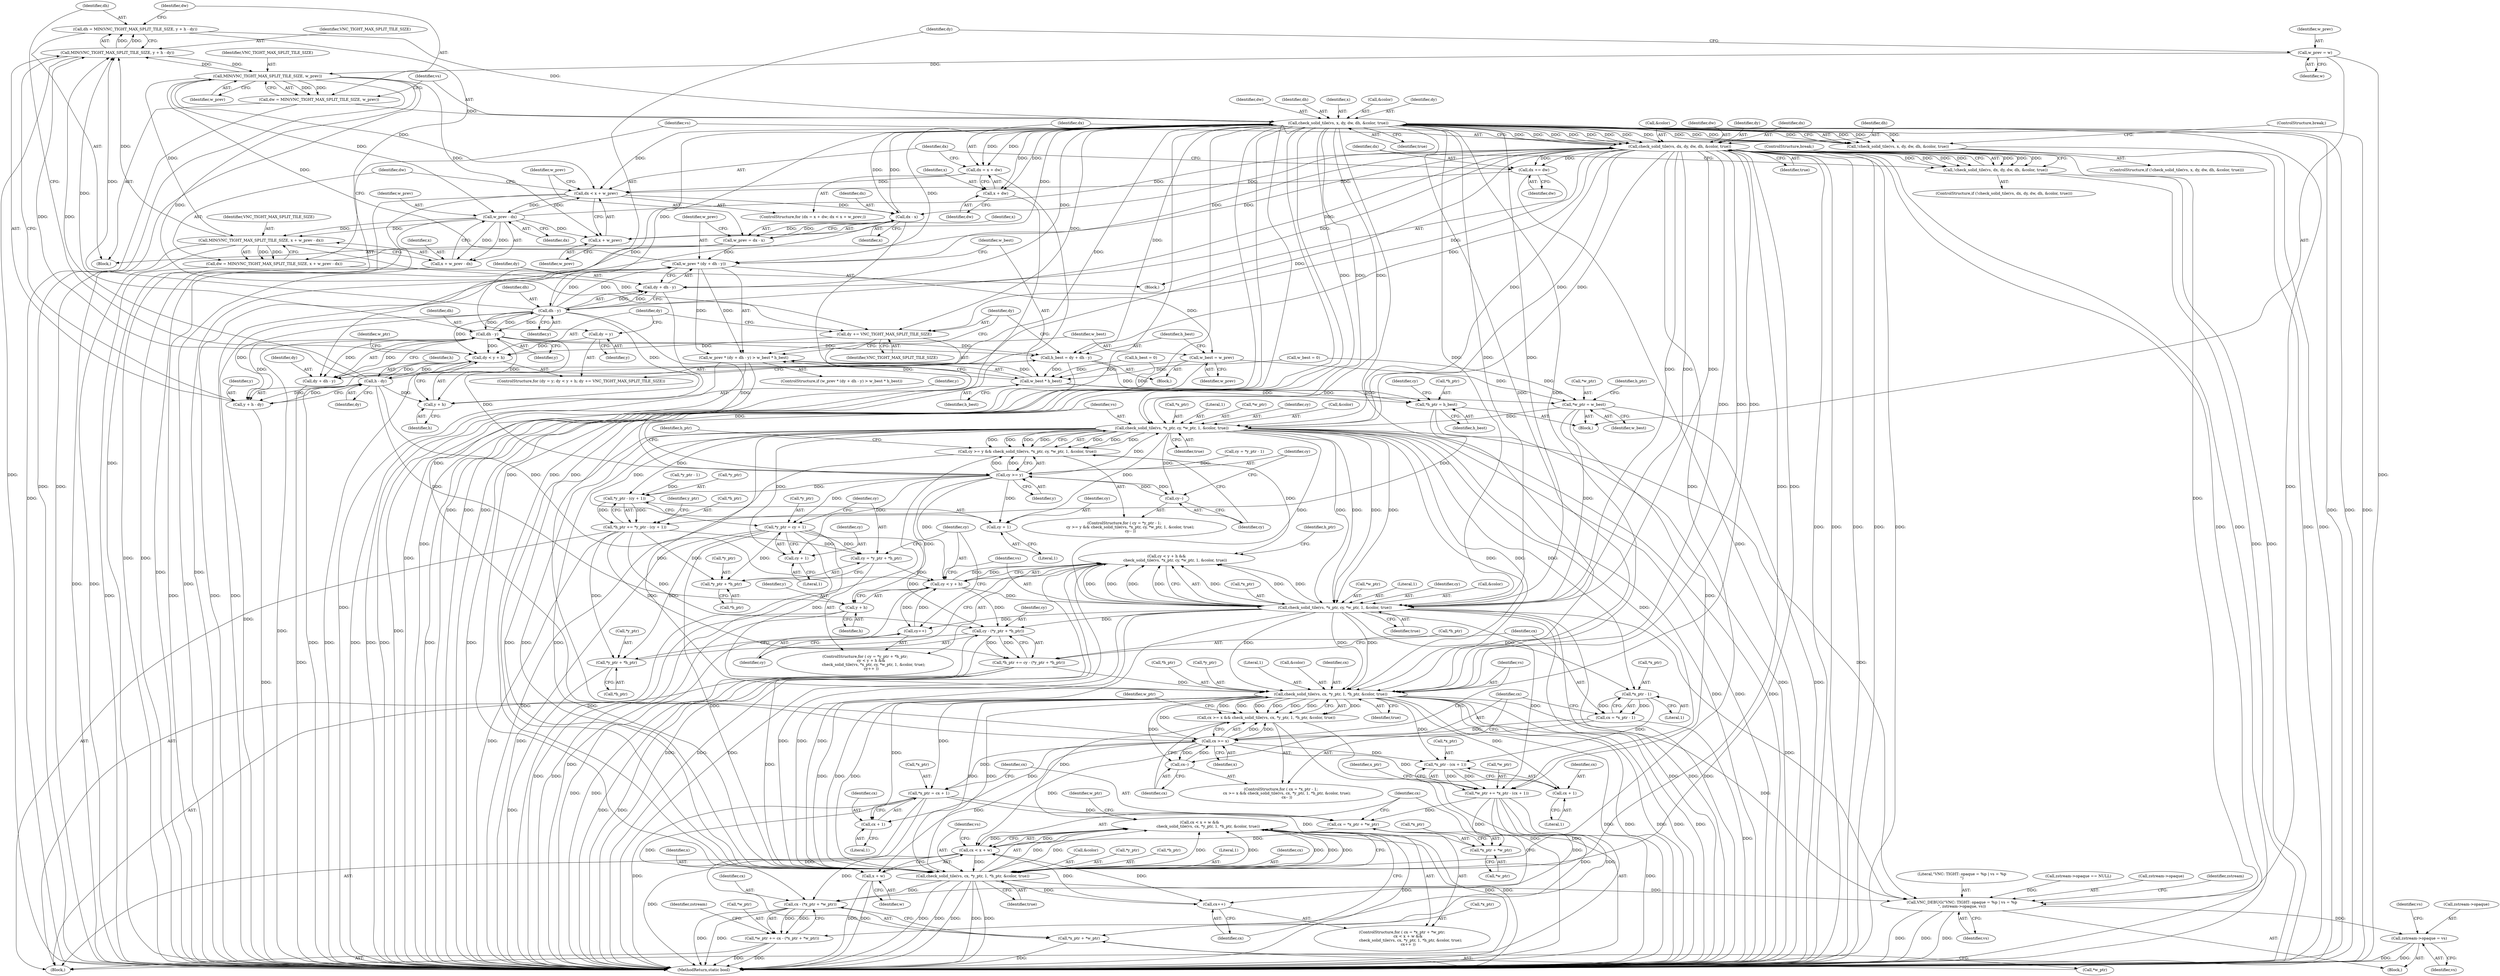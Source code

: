 digraph "0_qemu_9f64916da20eea67121d544698676295bbb105a7_0@integer" {
"1000213" [label="(Call,dh = MIN(VNC_TIGHT_MAX_SPLIT_TILE_SIZE, y + h - dy))"];
"1000215" [label="(Call,MIN(VNC_TIGHT_MAX_SPLIT_TILE_SIZE, y + h - dy))"];
"1000224" [label="(Call,MIN(VNC_TIGHT_MAX_SPLIT_TILE_SIZE, w_prev))"];
"1000284" [label="(Call,w_prev * (dy + dh - y))"];
"1000277" [label="(Call,w_prev = dx - x)"];
"1000279" [label="(Call,dx - x)"];
"1000263" [label="(Call,check_solid_tile(vs, dx, dy, dw, dh, &color, true))"];
"1000229" [label="(Call,check_solid_tile(vs, x, dy, dw, dh, &color, true))"];
"1000222" [label="(Call,dw = MIN(VNC_TIGHT_MAX_SPLIT_TILE_SIZE, w_prev))"];
"1000213" [label="(Call,dh = MIN(VNC_TIGHT_MAX_SPLIT_TILE_SIZE, y + h - dy))"];
"1000219" [label="(Call,h - dy)"];
"1000204" [label="(Call,dy < y + h)"];
"1000209" [label="(Call,dy += VNC_TIGHT_MAX_SPLIT_TILE_SIZE)"];
"1000254" [label="(Call,MIN(VNC_TIGHT_MAX_SPLIT_TILE_SIZE, x + w_prev - dx))"];
"1000258" [label="(Call,w_prev - dx)"];
"1000246" [label="(Call,dx < x + w_prev)"];
"1000274" [label="(Call,dx += dw)"];
"1000241" [label="(Call,dx = x + dw)"];
"1000201" [label="(Call,dy = y)"];
"1000288" [label="(Call,dh - y)"];
"1000302" [label="(Call,dh - y)"];
"1000252" [label="(Call,dw = MIN(VNC_TIGHT_MAX_SPLIT_TILE_SIZE, x + w_prev - dx))"];
"1000197" [label="(Call,w_prev = w)"];
"1000206" [label="(Call,y + h)"];
"1000248" [label="(Call,x + w_prev)"];
"1000262" [label="(Call,!check_solid_tile(vs, dx, dy, dw, dh, &color, true))"];
"1000283" [label="(Call,w_prev * (dy + dh - y) > w_best * h_best)"];
"1000295" [label="(Call,w_best = w_prev)"];
"1000291" [label="(Call,w_best * h_best)"];
"1000305" [label="(Call,*w_ptr = w_best)"];
"1000327" [label="(Call,check_solid_tile(vs, *x_ptr, cy, *w_ptr, 1, &color, true))"];
"1000323" [label="(Call,cy >= y && check_solid_tile(vs, *x_ptr, cy, *w_ptr, 1, &color, true))"];
"1000363" [label="(Call,cy < y + h &&\n              check_solid_tile(vs, *x_ptr, cy, *w_ptr, 1, &color, true))"];
"1000338" [label="(Call,cy--)"];
"1000324" [label="(Call,cy >= y)"];
"1000343" [label="(Call,*y_ptr - (cy + 1))"];
"1000340" [label="(Call,*h_ptr += *y_ptr - (cy + 1))"];
"1000356" [label="(Call,cy = *y_ptr + *h_ptr)"];
"1000364" [label="(Call,cy < y + h)"];
"1000369" [label="(Call,check_solid_tile(vs, *x_ptr, cy, *w_ptr, 1, &color, true))"];
"1000380" [label="(Call,cy++)"];
"1000385" [label="(Call,cy - (*y_ptr + *h_ptr))"];
"1000382" [label="(Call,*h_ptr += cy - (*y_ptr + *h_ptr))"];
"1000403" [label="(Call,check_solid_tile(vs, cx, *y_ptr, 1, *h_ptr, &color, true))"];
"1000399" [label="(Call,cx >= x && check_solid_tile(vs, cx, *y_ptr, 1, *h_ptr, &color, true))"];
"1000439" [label="(Call,cx < x + w &&\n              check_solid_tile(vs, cx, *y_ptr, 1, *h_ptr, &color, true))"];
"1000414" [label="(Call,cx--)"];
"1000400" [label="(Call,cx >= x)"];
"1000419" [label="(Call,*x_ptr - (cx + 1))"];
"1000416" [label="(Call,*w_ptr += *x_ptr - (cx + 1))"];
"1000432" [label="(Call,cx = *x_ptr + *w_ptr)"];
"1000440" [label="(Call,cx < x + w)"];
"1000445" [label="(Call,check_solid_tile(vs, cx, *y_ptr, 1, *h_ptr, &color, true))"];
"1000456" [label="(Call,cx++)"];
"1000461" [label="(Call,cx - (*x_ptr + *w_ptr))"];
"1000458" [label="(Call,*w_ptr += cx - (*x_ptr + *w_ptr))"];
"1000491" [label="(Call,VNC_DEBUG(\"VNC: TIGHT: opaque = %p | vs = %p\n\", zstream->opaque, vs))"];
"1000536" [label="(Call,zstream->opaque = vs)"];
"1000434" [label="(Call,*x_ptr + *w_ptr)"];
"1000463" [label="(Call,*x_ptr + *w_ptr)"];
"1000422" [label="(Call,cx + 1)"];
"1000425" [label="(Call,*x_ptr = cx + 1)"];
"1000428" [label="(Call,cx + 1)"];
"1000442" [label="(Call,x + w)"];
"1000395" [label="(Call,*x_ptr - 1)"];
"1000393" [label="(Call,cx = *x_ptr - 1)"];
"1000358" [label="(Call,*y_ptr + *h_ptr)"];
"1000387" [label="(Call,*y_ptr + *h_ptr)"];
"1000346" [label="(Call,cy + 1)"];
"1000349" [label="(Call,*y_ptr = cy + 1)"];
"1000352" [label="(Call,cy + 1)"];
"1000366" [label="(Call,y + h)"];
"1000309" [label="(Call,*h_ptr = h_best)"];
"1000286" [label="(Call,dy + dh - y)"];
"1000217" [label="(Call,y + h - dy)"];
"1000298" [label="(Call,h_best = dy + dh - y)"];
"1000300" [label="(Call,dy + dh - y)"];
"1000256" [label="(Call,x + w_prev - dx)"];
"1000228" [label="(Call,!check_solid_tile(vs, x, dy, dw, dh, &color, true))"];
"1000243" [label="(Call,x + dw)"];
"1000334" [label="(Literal,1)"];
"1000441" [label="(Identifier,cx)"];
"1000219" [label="(Call,h - dy)"];
"1000457" [label="(Identifier,cx)"];
"1000253" [label="(Identifier,dw)"];
"1000481" [label="(Call,zstream->opaque == NULL)"];
"1000264" [label="(Identifier,vs)"];
"1000211" [label="(Identifier,VNC_TIGHT_MAX_SPLIT_TILE_SIZE)"];
"1000246" [label="(Call,dx < x + w_prev)"];
"1000251" [label="(Block,)"];
"1000243" [label="(Call,x + dw)"];
"1000293" [label="(Identifier,h_best)"];
"1000202" [label="(Identifier,dy)"];
"1000339" [label="(Identifier,cy)"];
"1000216" [label="(Identifier,VNC_TIGHT_MAX_SPLIT_TILE_SIZE)"];
"1000325" [label="(Identifier,cy)"];
"1000466" [label="(Call,*w_ptr)"];
"1000208" [label="(Identifier,h)"];
"1000298" [label="(Call,h_best = dy + dh - y)"];
"1000422" [label="(Call,cx + 1)"];
"1000392" [label="(ControlStructure,for ( cx = *x_ptr - 1;\n          cx >= x && check_solid_tile(vs, cx, *y_ptr, 1, *h_ptr, &color, true);\n          cx-- ))"];
"1000418" [label="(Identifier,w_ptr)"];
"1000402" [label="(Identifier,x)"];
"1000358" [label="(Call,*y_ptr + *h_ptr)"];
"1000224" [label="(Call,MIN(VNC_TIGHT_MAX_SPLIT_TILE_SIZE, w_prev))"];
"1000263" [label="(Call,check_solid_tile(vs, dx, dy, dw, dh, &color, true))"];
"1000201" [label="(Call,dy = y)"];
"1000324" [label="(Call,cy >= y)"];
"1000431" [label="(ControlStructure,for ( cx = *x_ptr + *w_ptr;\n          cx < x + w &&\n              check_solid_tile(vs, cx, *y_ptr, 1, *h_ptr, &color, true);\n          cx++ ))"];
"1000435" [label="(Call,*x_ptr)"];
"1000210" [label="(Identifier,dy)"];
"1000309" [label="(Call,*h_ptr = h_best)"];
"1000427" [label="(Identifier,x_ptr)"];
"1000453" [label="(Call,&color)"];
"1000448" [label="(Call,*y_ptr)"];
"1000296" [label="(Identifier,w_best)"];
"1000371" [label="(Call,*x_ptr)"];
"1000289" [label="(Identifier,dh)"];
"1000404" [label="(Identifier,vs)"];
"1000390" [label="(Call,*h_ptr)"];
"1000346" [label="(Call,cy + 1)"];
"1000302" [label="(Call,dh - y)"];
"1000284" [label="(Call,w_prev * (dy + dh - y))"];
"1000209" [label="(Call,dy += VNC_TIGHT_MAX_SPLIT_TILE_SIZE)"];
"1000458" [label="(Call,*w_ptr += cx - (*x_ptr + *w_ptr))"];
"1000332" [label="(Call,*w_ptr)"];
"1000444" [label="(Identifier,w)"];
"1000231" [label="(Identifier,x)"];
"1000225" [label="(Identifier,VNC_TIGHT_MAX_SPLIT_TILE_SIZE)"];
"1000285" [label="(Identifier,w_prev)"];
"1000493" [label="(Call,zstream->opaque)"];
"1000331" [label="(Identifier,cy)"];
"1000343" [label="(Call,*y_ptr - (cy + 1))"];
"1000342" [label="(Identifier,h_ptr)"];
"1000361" [label="(Call,*h_ptr)"];
"1000257" [label="(Identifier,x)"];
"1000338" [label="(Call,cy--)"];
"1000250" [label="(Identifier,w_prev)"];
"1000290" [label="(Identifier,y)"];
"1000460" [label="(Identifier,w_ptr)"];
"1000357" [label="(Identifier,cy)"];
"1000306" [label="(Call,*w_ptr)"];
"1000388" [label="(Call,*y_ptr)"];
"1000491" [label="(Call,VNC_DEBUG(\"VNC: TIGHT: opaque = %p | vs = %p\n\", zstream->opaque, vs))"];
"1000369" [label="(Call,check_solid_tile(vs, *x_ptr, cy, *w_ptr, 1, &color, true))"];
"1000291" [label="(Call,w_best * h_best)"];
"1000269" [label="(Call,&color)"];
"1000297" [label="(Identifier,w_prev)"];
"1000311" [label="(Identifier,h_ptr)"];
"1000317" [label="(Call,cy = *y_ptr - 1)"];
"1000381" [label="(Identifier,cy)"];
"1000294" [label="(Block,)"];
"1000374" [label="(Call,*w_ptr)"];
"1000432" [label="(Call,cx = *x_ptr + *w_ptr)"];
"1000235" [label="(Call,&color)"];
"1000387" [label="(Call,*y_ptr + *h_ptr)"];
"1000368" [label="(Identifier,h)"];
"1000212" [label="(Block,)"];
"1000451" [label="(Call,*h_ptr)"];
"1000283" [label="(Call,w_prev * (dy + dh - y) > w_best * h_best)"];
"1000288" [label="(Call,dh - y)"];
"1000366" [label="(Call,y + h)"];
"1000394" [label="(Identifier,cx)"];
"1000398" [label="(Literal,1)"];
"1000401" [label="(Identifier,cx)"];
"1000312" [label="(Identifier,h_best)"];
"1000276" [label="(Identifier,dw)"];
"1000450" [label="(Literal,1)"];
"1000206" [label="(Call,y + h)"];
"1000226" [label="(Identifier,w_prev)"];
"1000280" [label="(Identifier,dx)"];
"1000536" [label="(Call,zstream->opaque = vs)"];
"1000352" [label="(Call,cy + 1)"];
"1000301" [label="(Identifier,dy)"];
"1000471" [label="(Identifier,zstream)"];
"1000499" [label="(Identifier,zstream)"];
"1000287" [label="(Identifier,dy)"];
"1000382" [label="(Call,*h_ptr += cy - (*y_ptr + *h_ptr))"];
"1000248" [label="(Call,x + w_prev)"];
"1000370" [label="(Identifier,vs)"];
"1000486" [label="(Block,)"];
"1000354" [label="(Literal,1)"];
"1000299" [label="(Identifier,h_best)"];
"1000376" [label="(Literal,1)"];
"1000428" [label="(Call,cx + 1)"];
"1000275" [label="(Identifier,dx)"];
"1000259" [label="(Identifier,w_prev)"];
"1000416" [label="(Call,*w_ptr += *x_ptr - (cx + 1))"];
"1000318" [label="(Identifier,cy)"];
"1000205" [label="(Identifier,dy)"];
"1000351" [label="(Identifier,y_ptr)"];
"1000197" [label="(Call,w_prev = w)"];
"1000305" [label="(Call,*w_ptr = w_best)"];
"1000445" [label="(Call,check_solid_tile(vs, cx, *y_ptr, 1, *h_ptr, &color, true))"];
"1000194" [label="(Call,h_best = 0)"];
"1000439" [label="(Call,cx < x + w &&\n              check_solid_tile(vs, cx, *y_ptr, 1, *h_ptr, &color, true))"];
"1000214" [label="(Identifier,dh)"];
"1000353" [label="(Identifier,cy)"];
"1000367" [label="(Identifier,y)"];
"1000464" [label="(Call,*x_ptr)"];
"1000335" [label="(Call,&color)"];
"1000385" [label="(Call,cy - (*y_ptr + *h_ptr))"];
"1000217" [label="(Call,y + h - dy)"];
"1000255" [label="(Identifier,VNC_TIGHT_MAX_SPLIT_TILE_SIZE)"];
"1000267" [label="(Identifier,dw)"];
"1000274" [label="(Call,dx += dw)"];
"1000183" [label="(Block,)"];
"1000232" [label="(Identifier,dy)"];
"1000350" [label="(Call,*y_ptr)"];
"1000271" [label="(Identifier,true)"];
"1000440" [label="(Call,cx < x + w)"];
"1000426" [label="(Call,*x_ptr)"];
"1000310" [label="(Call,*h_ptr)"];
"1000254" [label="(Call,MIN(VNC_TIGHT_MAX_SPLIT_TILE_SIZE, x + w_prev - dx))"];
"1000463" [label="(Call,*x_ptr + *w_ptr)"];
"1000985" [label="(MethodReturn,static bool)"];
"1000323" [label="(Call,cy >= y && check_solid_tile(vs, *x_ptr, cy, *w_ptr, 1, &color, true))"];
"1000295" [label="(Call,w_best = w_prev)"];
"1000282" [label="(ControlStructure,if (w_prev * (dy + dh - y) > w_best * h_best))"];
"1000286" [label="(Call,dy + dh - y)"];
"1000300" [label="(Call,dy + dh - y)"];
"1000307" [label="(Identifier,w_ptr)"];
"1000537" [label="(Call,zstream->opaque)"];
"1000244" [label="(Identifier,x)"];
"1000423" [label="(Identifier,cx)"];
"1000419" [label="(Call,*x_ptr - (cx + 1))"];
"1000266" [label="(Identifier,dy)"];
"1000328" [label="(Identifier,vs)"];
"1000379" [label="(Identifier,true)"];
"1000363" [label="(Call,cy < y + h &&\n              check_solid_tile(vs, *x_ptr, cy, *w_ptr, 1, &color, true))"];
"1000420" [label="(Call,*x_ptr)"];
"1000273" [label="(ControlStructure,break;)"];
"1000281" [label="(Identifier,x)"];
"1000434" [label="(Call,*x_ptr + *w_ptr)"];
"1000326" [label="(Identifier,y)"];
"1000540" [label="(Identifier,vs)"];
"1000247" [label="(Identifier,dx)"];
"1000380" [label="(Call,cy++)"];
"1000240" [label="(ControlStructure,for (dx = x + dw; dx < x + w_prev;))"];
"1000237" [label="(Identifier,true)"];
"1000303" [label="(Identifier,dh)"];
"1000292" [label="(Identifier,w_best)"];
"1000260" [label="(Identifier,dx)"];
"1000313" [label="(Block,)"];
"1000414" [label="(Call,cx--)"];
"1000446" [label="(Identifier,vs)"];
"1000215" [label="(Call,MIN(VNC_TIGHT_MAX_SPLIT_TILE_SIZE, y + h - dy))"];
"1000252" [label="(Call,dw = MIN(VNC_TIGHT_MAX_SPLIT_TILE_SIZE, x + w_prev - dx))"];
"1000242" [label="(Identifier,dx)"];
"1000384" [label="(Identifier,h_ptr)"];
"1000308" [label="(Identifier,w_best)"];
"1000456" [label="(Call,cx++)"];
"1000222" [label="(Call,dw = MIN(VNC_TIGHT_MAX_SPLIT_TILE_SIZE, w_prev))"];
"1000355" [label="(ControlStructure,for ( cy = *y_ptr + *h_ptr;\n          cy < y + h &&\n              check_solid_tile(vs, *x_ptr, cy, *w_ptr, 1, &color, true);\n          cy++ ))"];
"1000340" [label="(Call,*h_ptr += *y_ptr - (cy + 1))"];
"1000373" [label="(Identifier,cy)"];
"1000430" [label="(Literal,1)"];
"1000417" [label="(Call,*w_ptr)"];
"1000227" [label="(ControlStructure,if (!check_solid_tile(vs, x, dy, dw, dh, &color, true)))"];
"1000344" [label="(Call,*y_ptr)"];
"1000190" [label="(Call,w_best = 0)"];
"1000327" [label="(Call,check_solid_tile(vs, *x_ptr, cy, *w_ptr, 1, &color, true))"];
"1000319" [label="(Call,*y_ptr - 1)"];
"1000425" [label="(Call,*x_ptr = cx + 1)"];
"1000393" [label="(Call,cx = *x_ptr - 1)"];
"1000492" [label="(Literal,\"VNC: TIGHT: opaque = %p | vs = %p\n\")"];
"1000204" [label="(Call,dy < y + h)"];
"1000348" [label="(Literal,1)"];
"1000377" [label="(Call,&color)"];
"1000396" [label="(Call,*x_ptr)"];
"1000239" [label="(ControlStructure,break;)"];
"1000409" [label="(Call,*h_ptr)"];
"1000221" [label="(Identifier,dy)"];
"1000316" [label="(ControlStructure,for ( cy = *y_ptr - 1;\n          cy >= y && check_solid_tile(vs, *x_ptr, cy, *w_ptr, 1, &color, true);\n          cy-- ))"];
"1000459" [label="(Call,*w_ptr)"];
"1000347" [label="(Identifier,cy)"];
"1000424" [label="(Literal,1)"];
"1000403" [label="(Call,check_solid_tile(vs, cx, *y_ptr, 1, *h_ptr, &color, true))"];
"1000443" [label="(Identifier,x)"];
"1000199" [label="(Identifier,w)"];
"1000341" [label="(Call,*h_ptr)"];
"1000386" [label="(Identifier,cy)"];
"1000406" [label="(Call,*y_ptr)"];
"1000218" [label="(Identifier,y)"];
"1000213" [label="(Call,dh = MIN(VNC_TIGHT_MAX_SPLIT_TILE_SIZE, y + h - dy))"];
"1000359" [label="(Call,*y_ptr)"];
"1000200" [label="(ControlStructure,for (dy = y; dy < y + h; dy += VNC_TIGHT_MAX_SPLIT_TILE_SIZE))"];
"1000207" [label="(Identifier,y)"];
"1000265" [label="(Identifier,dx)"];
"1000245" [label="(Identifier,dw)"];
"1000447" [label="(Identifier,cx)"];
"1000455" [label="(Identifier,true)"];
"1000268" [label="(Identifier,dh)"];
"1000349" [label="(Call,*y_ptr = cy + 1)"];
"1000408" [label="(Literal,1)"];
"1000546" [label="(Identifier,vs)"];
"1000400" [label="(Call,cx >= x)"];
"1000203" [label="(Identifier,y)"];
"1000462" [label="(Identifier,cx)"];
"1000437" [label="(Call,*w_ptr)"];
"1000356" [label="(Call,cy = *y_ptr + *h_ptr)"];
"1000258" [label="(Call,w_prev - dx)"];
"1000230" [label="(Identifier,vs)"];
"1000262" [label="(Call,!check_solid_tile(vs, dx, dy, dw, dh, &color, true))"];
"1000364" [label="(Call,cy < y + h)"];
"1000395" [label="(Call,*x_ptr - 1)"];
"1000461" [label="(Call,cx - (*x_ptr + *w_ptr))"];
"1000256" [label="(Call,x + w_prev - dx)"];
"1000399" [label="(Call,cx >= x && check_solid_tile(vs, cx, *y_ptr, 1, *h_ptr, &color, true))"];
"1000413" [label="(Identifier,true)"];
"1000411" [label="(Call,&color)"];
"1000241" [label="(Call,dx = x + dw)"];
"1000220" [label="(Identifier,h)"];
"1000433" [label="(Identifier,cx)"];
"1000442" [label="(Call,x + w)"];
"1000496" [label="(Identifier,vs)"];
"1000198" [label="(Identifier,w_prev)"];
"1000233" [label="(Identifier,dw)"];
"1000429" [label="(Identifier,cx)"];
"1000383" [label="(Call,*h_ptr)"];
"1000228" [label="(Call,!check_solid_tile(vs, x, dy, dw, dh, &color, true))"];
"1000304" [label="(Identifier,y)"];
"1000415" [label="(Identifier,cx)"];
"1000223" [label="(Identifier,dw)"];
"1000329" [label="(Call,*x_ptr)"];
"1000365" [label="(Identifier,cy)"];
"1000405" [label="(Identifier,cx)"];
"1000278" [label="(Identifier,w_prev)"];
"1000261" [label="(ControlStructure,if (!check_solid_tile(vs, dx, dy, dw, dh, &color, true)))"];
"1000234" [label="(Identifier,dh)"];
"1000279" [label="(Call,dx - x)"];
"1000337" [label="(Identifier,true)"];
"1000249" [label="(Identifier,x)"];
"1000277" [label="(Call,w_prev = dx - x)"];
"1000229" [label="(Call,check_solid_tile(vs, x, dy, dw, dh, &color, true))"];
"1000213" -> "1000212"  [label="AST: "];
"1000213" -> "1000215"  [label="CFG: "];
"1000214" -> "1000213"  [label="AST: "];
"1000215" -> "1000213"  [label="AST: "];
"1000223" -> "1000213"  [label="CFG: "];
"1000213" -> "1000985"  [label="DDG: "];
"1000215" -> "1000213"  [label="DDG: "];
"1000215" -> "1000213"  [label="DDG: "];
"1000213" -> "1000229"  [label="DDG: "];
"1000215" -> "1000217"  [label="CFG: "];
"1000216" -> "1000215"  [label="AST: "];
"1000217" -> "1000215"  [label="AST: "];
"1000215" -> "1000985"  [label="DDG: "];
"1000224" -> "1000215"  [label="DDG: "];
"1000254" -> "1000215"  [label="DDG: "];
"1000288" -> "1000215"  [label="DDG: "];
"1000302" -> "1000215"  [label="DDG: "];
"1000219" -> "1000215"  [label="DDG: "];
"1000219" -> "1000215"  [label="DDG: "];
"1000215" -> "1000224"  [label="DDG: "];
"1000224" -> "1000222"  [label="AST: "];
"1000224" -> "1000226"  [label="CFG: "];
"1000225" -> "1000224"  [label="AST: "];
"1000226" -> "1000224"  [label="AST: "];
"1000222" -> "1000224"  [label="CFG: "];
"1000224" -> "1000985"  [label="DDG: "];
"1000224" -> "1000985"  [label="DDG: "];
"1000224" -> "1000209"  [label="DDG: "];
"1000224" -> "1000222"  [label="DDG: "];
"1000224" -> "1000222"  [label="DDG: "];
"1000284" -> "1000224"  [label="DDG: "];
"1000197" -> "1000224"  [label="DDG: "];
"1000224" -> "1000246"  [label="DDG: "];
"1000224" -> "1000248"  [label="DDG: "];
"1000224" -> "1000254"  [label="DDG: "];
"1000224" -> "1000258"  [label="DDG: "];
"1000284" -> "1000283"  [label="AST: "];
"1000284" -> "1000286"  [label="CFG: "];
"1000285" -> "1000284"  [label="AST: "];
"1000286" -> "1000284"  [label="AST: "];
"1000292" -> "1000284"  [label="CFG: "];
"1000284" -> "1000985"  [label="DDG: "];
"1000284" -> "1000985"  [label="DDG: "];
"1000284" -> "1000283"  [label="DDG: "];
"1000284" -> "1000283"  [label="DDG: "];
"1000277" -> "1000284"  [label="DDG: "];
"1000263" -> "1000284"  [label="DDG: "];
"1000229" -> "1000284"  [label="DDG: "];
"1000288" -> "1000284"  [label="DDG: "];
"1000288" -> "1000284"  [label="DDG: "];
"1000284" -> "1000295"  [label="DDG: "];
"1000277" -> "1000212"  [label="AST: "];
"1000277" -> "1000279"  [label="CFG: "];
"1000278" -> "1000277"  [label="AST: "];
"1000279" -> "1000277"  [label="AST: "];
"1000285" -> "1000277"  [label="CFG: "];
"1000277" -> "1000985"  [label="DDG: "];
"1000279" -> "1000277"  [label="DDG: "];
"1000279" -> "1000277"  [label="DDG: "];
"1000279" -> "1000281"  [label="CFG: "];
"1000280" -> "1000279"  [label="AST: "];
"1000281" -> "1000279"  [label="AST: "];
"1000279" -> "1000985"  [label="DDG: "];
"1000279" -> "1000229"  [label="DDG: "];
"1000263" -> "1000279"  [label="DDG: "];
"1000246" -> "1000279"  [label="DDG: "];
"1000229" -> "1000279"  [label="DDG: "];
"1000279" -> "1000400"  [label="DDG: "];
"1000263" -> "1000262"  [label="AST: "];
"1000263" -> "1000271"  [label="CFG: "];
"1000264" -> "1000263"  [label="AST: "];
"1000265" -> "1000263"  [label="AST: "];
"1000266" -> "1000263"  [label="AST: "];
"1000267" -> "1000263"  [label="AST: "];
"1000268" -> "1000263"  [label="AST: "];
"1000269" -> "1000263"  [label="AST: "];
"1000271" -> "1000263"  [label="AST: "];
"1000262" -> "1000263"  [label="CFG: "];
"1000263" -> "1000985"  [label="DDG: "];
"1000263" -> "1000985"  [label="DDG: "];
"1000263" -> "1000985"  [label="DDG: "];
"1000263" -> "1000985"  [label="DDG: "];
"1000263" -> "1000985"  [label="DDG: "];
"1000263" -> "1000985"  [label="DDG: "];
"1000263" -> "1000985"  [label="DDG: "];
"1000263" -> "1000209"  [label="DDG: "];
"1000263" -> "1000229"  [label="DDG: "];
"1000263" -> "1000229"  [label="DDG: "];
"1000263" -> "1000229"  [label="DDG: "];
"1000263" -> "1000262"  [label="DDG: "];
"1000263" -> "1000262"  [label="DDG: "];
"1000263" -> "1000262"  [label="DDG: "];
"1000263" -> "1000262"  [label="DDG: "];
"1000263" -> "1000262"  [label="DDG: "];
"1000263" -> "1000262"  [label="DDG: "];
"1000263" -> "1000262"  [label="DDG: "];
"1000229" -> "1000263"  [label="DDG: "];
"1000229" -> "1000263"  [label="DDG: "];
"1000229" -> "1000263"  [label="DDG: "];
"1000229" -> "1000263"  [label="DDG: "];
"1000229" -> "1000263"  [label="DDG: "];
"1000258" -> "1000263"  [label="DDG: "];
"1000252" -> "1000263"  [label="DDG: "];
"1000263" -> "1000274"  [label="DDG: "];
"1000263" -> "1000274"  [label="DDG: "];
"1000263" -> "1000286"  [label="DDG: "];
"1000263" -> "1000288"  [label="DDG: "];
"1000263" -> "1000298"  [label="DDG: "];
"1000263" -> "1000300"  [label="DDG: "];
"1000263" -> "1000327"  [label="DDG: "];
"1000263" -> "1000327"  [label="DDG: "];
"1000263" -> "1000327"  [label="DDG: "];
"1000263" -> "1000369"  [label="DDG: "];
"1000263" -> "1000369"  [label="DDG: "];
"1000263" -> "1000369"  [label="DDG: "];
"1000263" -> "1000403"  [label="DDG: "];
"1000263" -> "1000403"  [label="DDG: "];
"1000263" -> "1000403"  [label="DDG: "];
"1000263" -> "1000445"  [label="DDG: "];
"1000263" -> "1000445"  [label="DDG: "];
"1000263" -> "1000445"  [label="DDG: "];
"1000263" -> "1000491"  [label="DDG: "];
"1000229" -> "1000228"  [label="AST: "];
"1000229" -> "1000237"  [label="CFG: "];
"1000230" -> "1000229"  [label="AST: "];
"1000231" -> "1000229"  [label="AST: "];
"1000232" -> "1000229"  [label="AST: "];
"1000233" -> "1000229"  [label="AST: "];
"1000234" -> "1000229"  [label="AST: "];
"1000235" -> "1000229"  [label="AST: "];
"1000237" -> "1000229"  [label="AST: "];
"1000228" -> "1000229"  [label="CFG: "];
"1000229" -> "1000985"  [label="DDG: "];
"1000229" -> "1000985"  [label="DDG: "];
"1000229" -> "1000985"  [label="DDG: "];
"1000229" -> "1000985"  [label="DDG: "];
"1000229" -> "1000985"  [label="DDG: "];
"1000229" -> "1000985"  [label="DDG: "];
"1000229" -> "1000209"  [label="DDG: "];
"1000229" -> "1000228"  [label="DDG: "];
"1000229" -> "1000228"  [label="DDG: "];
"1000229" -> "1000228"  [label="DDG: "];
"1000229" -> "1000228"  [label="DDG: "];
"1000229" -> "1000228"  [label="DDG: "];
"1000229" -> "1000228"  [label="DDG: "];
"1000229" -> "1000228"  [label="DDG: "];
"1000222" -> "1000229"  [label="DDG: "];
"1000219" -> "1000229"  [label="DDG: "];
"1000229" -> "1000241"  [label="DDG: "];
"1000229" -> "1000241"  [label="DDG: "];
"1000229" -> "1000243"  [label="DDG: "];
"1000229" -> "1000243"  [label="DDG: "];
"1000229" -> "1000246"  [label="DDG: "];
"1000229" -> "1000248"  [label="DDG: "];
"1000229" -> "1000286"  [label="DDG: "];
"1000229" -> "1000288"  [label="DDG: "];
"1000229" -> "1000298"  [label="DDG: "];
"1000229" -> "1000300"  [label="DDG: "];
"1000229" -> "1000327"  [label="DDG: "];
"1000229" -> "1000327"  [label="DDG: "];
"1000229" -> "1000327"  [label="DDG: "];
"1000229" -> "1000369"  [label="DDG: "];
"1000229" -> "1000369"  [label="DDG: "];
"1000229" -> "1000369"  [label="DDG: "];
"1000229" -> "1000400"  [label="DDG: "];
"1000229" -> "1000403"  [label="DDG: "];
"1000229" -> "1000403"  [label="DDG: "];
"1000229" -> "1000403"  [label="DDG: "];
"1000229" -> "1000445"  [label="DDG: "];
"1000229" -> "1000445"  [label="DDG: "];
"1000229" -> "1000445"  [label="DDG: "];
"1000229" -> "1000491"  [label="DDG: "];
"1000222" -> "1000212"  [label="AST: "];
"1000223" -> "1000222"  [label="AST: "];
"1000230" -> "1000222"  [label="CFG: "];
"1000222" -> "1000985"  [label="DDG: "];
"1000219" -> "1000217"  [label="AST: "];
"1000219" -> "1000221"  [label="CFG: "];
"1000220" -> "1000219"  [label="AST: "];
"1000221" -> "1000219"  [label="AST: "];
"1000217" -> "1000219"  [label="CFG: "];
"1000219" -> "1000204"  [label="DDG: "];
"1000219" -> "1000206"  [label="DDG: "];
"1000219" -> "1000217"  [label="DDG: "];
"1000219" -> "1000217"  [label="DDG: "];
"1000204" -> "1000219"  [label="DDG: "];
"1000219" -> "1000364"  [label="DDG: "];
"1000219" -> "1000366"  [label="DDG: "];
"1000204" -> "1000200"  [label="AST: "];
"1000204" -> "1000206"  [label="CFG: "];
"1000205" -> "1000204"  [label="AST: "];
"1000206" -> "1000204"  [label="AST: "];
"1000214" -> "1000204"  [label="CFG: "];
"1000307" -> "1000204"  [label="CFG: "];
"1000204" -> "1000985"  [label="DDG: "];
"1000204" -> "1000985"  [label="DDG: "];
"1000209" -> "1000204"  [label="DDG: "];
"1000201" -> "1000204"  [label="DDG: "];
"1000288" -> "1000204"  [label="DDG: "];
"1000302" -> "1000204"  [label="DDG: "];
"1000209" -> "1000200"  [label="AST: "];
"1000209" -> "1000211"  [label="CFG: "];
"1000210" -> "1000209"  [label="AST: "];
"1000211" -> "1000209"  [label="AST: "];
"1000205" -> "1000209"  [label="CFG: "];
"1000209" -> "1000985"  [label="DDG: "];
"1000254" -> "1000209"  [label="DDG: "];
"1000254" -> "1000252"  [label="AST: "];
"1000254" -> "1000256"  [label="CFG: "];
"1000255" -> "1000254"  [label="AST: "];
"1000256" -> "1000254"  [label="AST: "];
"1000252" -> "1000254"  [label="CFG: "];
"1000254" -> "1000985"  [label="DDG: "];
"1000254" -> "1000985"  [label="DDG: "];
"1000254" -> "1000252"  [label="DDG: "];
"1000254" -> "1000252"  [label="DDG: "];
"1000258" -> "1000254"  [label="DDG: "];
"1000258" -> "1000254"  [label="DDG: "];
"1000258" -> "1000256"  [label="AST: "];
"1000258" -> "1000260"  [label="CFG: "];
"1000259" -> "1000258"  [label="AST: "];
"1000260" -> "1000258"  [label="AST: "];
"1000256" -> "1000258"  [label="CFG: "];
"1000258" -> "1000985"  [label="DDG: "];
"1000258" -> "1000246"  [label="DDG: "];
"1000258" -> "1000248"  [label="DDG: "];
"1000258" -> "1000256"  [label="DDG: "];
"1000258" -> "1000256"  [label="DDG: "];
"1000246" -> "1000258"  [label="DDG: "];
"1000246" -> "1000240"  [label="AST: "];
"1000246" -> "1000248"  [label="CFG: "];
"1000247" -> "1000246"  [label="AST: "];
"1000248" -> "1000246"  [label="AST: "];
"1000253" -> "1000246"  [label="CFG: "];
"1000278" -> "1000246"  [label="CFG: "];
"1000246" -> "1000985"  [label="DDG: "];
"1000246" -> "1000985"  [label="DDG: "];
"1000274" -> "1000246"  [label="DDG: "];
"1000241" -> "1000246"  [label="DDG: "];
"1000274" -> "1000251"  [label="AST: "];
"1000274" -> "1000276"  [label="CFG: "];
"1000275" -> "1000274"  [label="AST: "];
"1000276" -> "1000274"  [label="AST: "];
"1000247" -> "1000274"  [label="CFG: "];
"1000274" -> "1000985"  [label="DDG: "];
"1000241" -> "1000240"  [label="AST: "];
"1000241" -> "1000243"  [label="CFG: "];
"1000242" -> "1000241"  [label="AST: "];
"1000243" -> "1000241"  [label="AST: "];
"1000247" -> "1000241"  [label="CFG: "];
"1000241" -> "1000985"  [label="DDG: "];
"1000201" -> "1000200"  [label="AST: "];
"1000201" -> "1000203"  [label="CFG: "];
"1000202" -> "1000201"  [label="AST: "];
"1000203" -> "1000201"  [label="AST: "];
"1000205" -> "1000201"  [label="CFG: "];
"1000288" -> "1000286"  [label="AST: "];
"1000288" -> "1000290"  [label="CFG: "];
"1000289" -> "1000288"  [label="AST: "];
"1000290" -> "1000288"  [label="AST: "];
"1000286" -> "1000288"  [label="CFG: "];
"1000288" -> "1000985"  [label="DDG: "];
"1000288" -> "1000206"  [label="DDG: "];
"1000288" -> "1000217"  [label="DDG: "];
"1000288" -> "1000286"  [label="DDG: "];
"1000288" -> "1000286"  [label="DDG: "];
"1000302" -> "1000288"  [label="DDG: "];
"1000288" -> "1000302"  [label="DDG: "];
"1000288" -> "1000302"  [label="DDG: "];
"1000288" -> "1000324"  [label="DDG: "];
"1000302" -> "1000300"  [label="AST: "];
"1000302" -> "1000304"  [label="CFG: "];
"1000303" -> "1000302"  [label="AST: "];
"1000304" -> "1000302"  [label="AST: "];
"1000300" -> "1000302"  [label="CFG: "];
"1000302" -> "1000985"  [label="DDG: "];
"1000302" -> "1000206"  [label="DDG: "];
"1000302" -> "1000217"  [label="DDG: "];
"1000302" -> "1000298"  [label="DDG: "];
"1000302" -> "1000298"  [label="DDG: "];
"1000302" -> "1000300"  [label="DDG: "];
"1000302" -> "1000300"  [label="DDG: "];
"1000302" -> "1000324"  [label="DDG: "];
"1000252" -> "1000251"  [label="AST: "];
"1000253" -> "1000252"  [label="AST: "];
"1000264" -> "1000252"  [label="CFG: "];
"1000252" -> "1000985"  [label="DDG: "];
"1000197" -> "1000183"  [label="AST: "];
"1000197" -> "1000199"  [label="CFG: "];
"1000198" -> "1000197"  [label="AST: "];
"1000199" -> "1000197"  [label="AST: "];
"1000202" -> "1000197"  [label="CFG: "];
"1000197" -> "1000985"  [label="DDG: "];
"1000206" -> "1000208"  [label="CFG: "];
"1000207" -> "1000206"  [label="AST: "];
"1000208" -> "1000206"  [label="AST: "];
"1000248" -> "1000250"  [label="CFG: "];
"1000249" -> "1000248"  [label="AST: "];
"1000250" -> "1000248"  [label="AST: "];
"1000262" -> "1000261"  [label="AST: "];
"1000273" -> "1000262"  [label="CFG: "];
"1000275" -> "1000262"  [label="CFG: "];
"1000262" -> "1000985"  [label="DDG: "];
"1000262" -> "1000985"  [label="DDG: "];
"1000283" -> "1000282"  [label="AST: "];
"1000283" -> "1000291"  [label="CFG: "];
"1000291" -> "1000283"  [label="AST: "];
"1000296" -> "1000283"  [label="CFG: "];
"1000210" -> "1000283"  [label="CFG: "];
"1000283" -> "1000985"  [label="DDG: "];
"1000283" -> "1000985"  [label="DDG: "];
"1000283" -> "1000985"  [label="DDG: "];
"1000291" -> "1000283"  [label="DDG: "];
"1000291" -> "1000283"  [label="DDG: "];
"1000295" -> "1000294"  [label="AST: "];
"1000295" -> "1000297"  [label="CFG: "];
"1000296" -> "1000295"  [label="AST: "];
"1000297" -> "1000295"  [label="AST: "];
"1000299" -> "1000295"  [label="CFG: "];
"1000295" -> "1000985"  [label="DDG: "];
"1000295" -> "1000291"  [label="DDG: "];
"1000295" -> "1000305"  [label="DDG: "];
"1000291" -> "1000293"  [label="CFG: "];
"1000292" -> "1000291"  [label="AST: "];
"1000293" -> "1000291"  [label="AST: "];
"1000190" -> "1000291"  [label="DDG: "];
"1000298" -> "1000291"  [label="DDG: "];
"1000194" -> "1000291"  [label="DDG: "];
"1000291" -> "1000305"  [label="DDG: "];
"1000291" -> "1000309"  [label="DDG: "];
"1000305" -> "1000183"  [label="AST: "];
"1000305" -> "1000308"  [label="CFG: "];
"1000306" -> "1000305"  [label="AST: "];
"1000308" -> "1000305"  [label="AST: "];
"1000311" -> "1000305"  [label="CFG: "];
"1000305" -> "1000985"  [label="DDG: "];
"1000190" -> "1000305"  [label="DDG: "];
"1000305" -> "1000327"  [label="DDG: "];
"1000305" -> "1000369"  [label="DDG: "];
"1000305" -> "1000416"  [label="DDG: "];
"1000327" -> "1000323"  [label="AST: "];
"1000327" -> "1000337"  [label="CFG: "];
"1000328" -> "1000327"  [label="AST: "];
"1000329" -> "1000327"  [label="AST: "];
"1000331" -> "1000327"  [label="AST: "];
"1000332" -> "1000327"  [label="AST: "];
"1000334" -> "1000327"  [label="AST: "];
"1000335" -> "1000327"  [label="AST: "];
"1000337" -> "1000327"  [label="AST: "];
"1000323" -> "1000327"  [label="CFG: "];
"1000327" -> "1000985"  [label="DDG: "];
"1000327" -> "1000985"  [label="DDG: "];
"1000327" -> "1000985"  [label="DDG: "];
"1000327" -> "1000323"  [label="DDG: "];
"1000327" -> "1000323"  [label="DDG: "];
"1000327" -> "1000323"  [label="DDG: "];
"1000327" -> "1000323"  [label="DDG: "];
"1000327" -> "1000323"  [label="DDG: "];
"1000327" -> "1000323"  [label="DDG: "];
"1000327" -> "1000323"  [label="DDG: "];
"1000324" -> "1000327"  [label="DDG: "];
"1000327" -> "1000338"  [label="DDG: "];
"1000327" -> "1000343"  [label="DDG: "];
"1000327" -> "1000346"  [label="DDG: "];
"1000327" -> "1000349"  [label="DDG: "];
"1000327" -> "1000352"  [label="DDG: "];
"1000327" -> "1000369"  [label="DDG: "];
"1000327" -> "1000369"  [label="DDG: "];
"1000327" -> "1000369"  [label="DDG: "];
"1000327" -> "1000369"  [label="DDG: "];
"1000327" -> "1000369"  [label="DDG: "];
"1000327" -> "1000395"  [label="DDG: "];
"1000327" -> "1000403"  [label="DDG: "];
"1000327" -> "1000403"  [label="DDG: "];
"1000327" -> "1000403"  [label="DDG: "];
"1000327" -> "1000416"  [label="DDG: "];
"1000327" -> "1000445"  [label="DDG: "];
"1000327" -> "1000445"  [label="DDG: "];
"1000327" -> "1000445"  [label="DDG: "];
"1000327" -> "1000491"  [label="DDG: "];
"1000323" -> "1000316"  [label="AST: "];
"1000323" -> "1000324"  [label="CFG: "];
"1000324" -> "1000323"  [label="AST: "];
"1000339" -> "1000323"  [label="CFG: "];
"1000342" -> "1000323"  [label="CFG: "];
"1000323" -> "1000985"  [label="DDG: "];
"1000323" -> "1000985"  [label="DDG: "];
"1000324" -> "1000323"  [label="DDG: "];
"1000324" -> "1000323"  [label="DDG: "];
"1000323" -> "1000363"  [label="DDG: "];
"1000363" -> "1000355"  [label="AST: "];
"1000363" -> "1000364"  [label="CFG: "];
"1000363" -> "1000369"  [label="CFG: "];
"1000364" -> "1000363"  [label="AST: "];
"1000369" -> "1000363"  [label="AST: "];
"1000381" -> "1000363"  [label="CFG: "];
"1000384" -> "1000363"  [label="CFG: "];
"1000363" -> "1000985"  [label="DDG: "];
"1000363" -> "1000985"  [label="DDG: "];
"1000363" -> "1000985"  [label="DDG: "];
"1000364" -> "1000363"  [label="DDG: "];
"1000364" -> "1000363"  [label="DDG: "];
"1000369" -> "1000363"  [label="DDG: "];
"1000369" -> "1000363"  [label="DDG: "];
"1000369" -> "1000363"  [label="DDG: "];
"1000369" -> "1000363"  [label="DDG: "];
"1000369" -> "1000363"  [label="DDG: "];
"1000369" -> "1000363"  [label="DDG: "];
"1000369" -> "1000363"  [label="DDG: "];
"1000338" -> "1000316"  [label="AST: "];
"1000338" -> "1000339"  [label="CFG: "];
"1000339" -> "1000338"  [label="AST: "];
"1000325" -> "1000338"  [label="CFG: "];
"1000338" -> "1000324"  [label="DDG: "];
"1000324" -> "1000338"  [label="DDG: "];
"1000324" -> "1000326"  [label="CFG: "];
"1000325" -> "1000324"  [label="AST: "];
"1000326" -> "1000324"  [label="AST: "];
"1000328" -> "1000324"  [label="CFG: "];
"1000317" -> "1000324"  [label="DDG: "];
"1000324" -> "1000343"  [label="DDG: "];
"1000324" -> "1000346"  [label="DDG: "];
"1000324" -> "1000349"  [label="DDG: "];
"1000324" -> "1000352"  [label="DDG: "];
"1000324" -> "1000364"  [label="DDG: "];
"1000324" -> "1000366"  [label="DDG: "];
"1000343" -> "1000340"  [label="AST: "];
"1000343" -> "1000346"  [label="CFG: "];
"1000344" -> "1000343"  [label="AST: "];
"1000346" -> "1000343"  [label="AST: "];
"1000340" -> "1000343"  [label="CFG: "];
"1000343" -> "1000340"  [label="DDG: "];
"1000343" -> "1000340"  [label="DDG: "];
"1000319" -> "1000343"  [label="DDG: "];
"1000340" -> "1000313"  [label="AST: "];
"1000341" -> "1000340"  [label="AST: "];
"1000351" -> "1000340"  [label="CFG: "];
"1000340" -> "1000985"  [label="DDG: "];
"1000309" -> "1000340"  [label="DDG: "];
"1000340" -> "1000356"  [label="DDG: "];
"1000340" -> "1000358"  [label="DDG: "];
"1000340" -> "1000382"  [label="DDG: "];
"1000340" -> "1000385"  [label="DDG: "];
"1000340" -> "1000387"  [label="DDG: "];
"1000356" -> "1000355"  [label="AST: "];
"1000356" -> "1000358"  [label="CFG: "];
"1000357" -> "1000356"  [label="AST: "];
"1000358" -> "1000356"  [label="AST: "];
"1000365" -> "1000356"  [label="CFG: "];
"1000349" -> "1000356"  [label="DDG: "];
"1000356" -> "1000364"  [label="DDG: "];
"1000364" -> "1000366"  [label="CFG: "];
"1000365" -> "1000364"  [label="AST: "];
"1000366" -> "1000364"  [label="AST: "];
"1000370" -> "1000364"  [label="CFG: "];
"1000364" -> "1000985"  [label="DDG: "];
"1000380" -> "1000364"  [label="DDG: "];
"1000364" -> "1000369"  [label="DDG: "];
"1000364" -> "1000380"  [label="DDG: "];
"1000364" -> "1000385"  [label="DDG: "];
"1000369" -> "1000379"  [label="CFG: "];
"1000370" -> "1000369"  [label="AST: "];
"1000371" -> "1000369"  [label="AST: "];
"1000373" -> "1000369"  [label="AST: "];
"1000374" -> "1000369"  [label="AST: "];
"1000376" -> "1000369"  [label="AST: "];
"1000377" -> "1000369"  [label="AST: "];
"1000379" -> "1000369"  [label="AST: "];
"1000369" -> "1000985"  [label="DDG: "];
"1000369" -> "1000985"  [label="DDG: "];
"1000369" -> "1000985"  [label="DDG: "];
"1000369" -> "1000380"  [label="DDG: "];
"1000369" -> "1000385"  [label="DDG: "];
"1000369" -> "1000395"  [label="DDG: "];
"1000369" -> "1000403"  [label="DDG: "];
"1000369" -> "1000403"  [label="DDG: "];
"1000369" -> "1000403"  [label="DDG: "];
"1000369" -> "1000416"  [label="DDG: "];
"1000369" -> "1000445"  [label="DDG: "];
"1000369" -> "1000445"  [label="DDG: "];
"1000369" -> "1000445"  [label="DDG: "];
"1000369" -> "1000491"  [label="DDG: "];
"1000380" -> "1000355"  [label="AST: "];
"1000380" -> "1000381"  [label="CFG: "];
"1000381" -> "1000380"  [label="AST: "];
"1000365" -> "1000380"  [label="CFG: "];
"1000385" -> "1000382"  [label="AST: "];
"1000385" -> "1000387"  [label="CFG: "];
"1000386" -> "1000385"  [label="AST: "];
"1000387" -> "1000385"  [label="AST: "];
"1000382" -> "1000385"  [label="CFG: "];
"1000385" -> "1000985"  [label="DDG: "];
"1000385" -> "1000985"  [label="DDG: "];
"1000385" -> "1000382"  [label="DDG: "];
"1000385" -> "1000382"  [label="DDG: "];
"1000349" -> "1000385"  [label="DDG: "];
"1000382" -> "1000313"  [label="AST: "];
"1000383" -> "1000382"  [label="AST: "];
"1000394" -> "1000382"  [label="CFG: "];
"1000382" -> "1000985"  [label="DDG: "];
"1000382" -> "1000985"  [label="DDG: "];
"1000382" -> "1000403"  [label="DDG: "];
"1000382" -> "1000445"  [label="DDG: "];
"1000403" -> "1000399"  [label="AST: "];
"1000403" -> "1000413"  [label="CFG: "];
"1000404" -> "1000403"  [label="AST: "];
"1000405" -> "1000403"  [label="AST: "];
"1000406" -> "1000403"  [label="AST: "];
"1000408" -> "1000403"  [label="AST: "];
"1000409" -> "1000403"  [label="AST: "];
"1000411" -> "1000403"  [label="AST: "];
"1000413" -> "1000403"  [label="AST: "];
"1000399" -> "1000403"  [label="CFG: "];
"1000403" -> "1000985"  [label="DDG: "];
"1000403" -> "1000985"  [label="DDG: "];
"1000403" -> "1000985"  [label="DDG: "];
"1000403" -> "1000985"  [label="DDG: "];
"1000403" -> "1000985"  [label="DDG: "];
"1000403" -> "1000399"  [label="DDG: "];
"1000403" -> "1000399"  [label="DDG: "];
"1000403" -> "1000399"  [label="DDG: "];
"1000403" -> "1000399"  [label="DDG: "];
"1000403" -> "1000399"  [label="DDG: "];
"1000403" -> "1000399"  [label="DDG: "];
"1000403" -> "1000399"  [label="DDG: "];
"1000400" -> "1000403"  [label="DDG: "];
"1000349" -> "1000403"  [label="DDG: "];
"1000403" -> "1000414"  [label="DDG: "];
"1000403" -> "1000419"  [label="DDG: "];
"1000403" -> "1000422"  [label="DDG: "];
"1000403" -> "1000425"  [label="DDG: "];
"1000403" -> "1000428"  [label="DDG: "];
"1000403" -> "1000445"  [label="DDG: "];
"1000403" -> "1000445"  [label="DDG: "];
"1000403" -> "1000445"  [label="DDG: "];
"1000403" -> "1000445"  [label="DDG: "];
"1000403" -> "1000445"  [label="DDG: "];
"1000403" -> "1000491"  [label="DDG: "];
"1000399" -> "1000392"  [label="AST: "];
"1000399" -> "1000400"  [label="CFG: "];
"1000400" -> "1000399"  [label="AST: "];
"1000415" -> "1000399"  [label="CFG: "];
"1000418" -> "1000399"  [label="CFG: "];
"1000399" -> "1000985"  [label="DDG: "];
"1000399" -> "1000985"  [label="DDG: "];
"1000400" -> "1000399"  [label="DDG: "];
"1000400" -> "1000399"  [label="DDG: "];
"1000399" -> "1000439"  [label="DDG: "];
"1000439" -> "1000431"  [label="AST: "];
"1000439" -> "1000440"  [label="CFG: "];
"1000439" -> "1000445"  [label="CFG: "];
"1000440" -> "1000439"  [label="AST: "];
"1000445" -> "1000439"  [label="AST: "];
"1000457" -> "1000439"  [label="CFG: "];
"1000460" -> "1000439"  [label="CFG: "];
"1000439" -> "1000985"  [label="DDG: "];
"1000439" -> "1000985"  [label="DDG: "];
"1000439" -> "1000985"  [label="DDG: "];
"1000440" -> "1000439"  [label="DDG: "];
"1000440" -> "1000439"  [label="DDG: "];
"1000445" -> "1000439"  [label="DDG: "];
"1000445" -> "1000439"  [label="DDG: "];
"1000445" -> "1000439"  [label="DDG: "];
"1000445" -> "1000439"  [label="DDG: "];
"1000445" -> "1000439"  [label="DDG: "];
"1000445" -> "1000439"  [label="DDG: "];
"1000445" -> "1000439"  [label="DDG: "];
"1000414" -> "1000392"  [label="AST: "];
"1000414" -> "1000415"  [label="CFG: "];
"1000415" -> "1000414"  [label="AST: "];
"1000401" -> "1000414"  [label="CFG: "];
"1000414" -> "1000400"  [label="DDG: "];
"1000400" -> "1000414"  [label="DDG: "];
"1000400" -> "1000402"  [label="CFG: "];
"1000401" -> "1000400"  [label="AST: "];
"1000402" -> "1000400"  [label="AST: "];
"1000404" -> "1000400"  [label="CFG: "];
"1000393" -> "1000400"  [label="DDG: "];
"1000400" -> "1000419"  [label="DDG: "];
"1000400" -> "1000422"  [label="DDG: "];
"1000400" -> "1000425"  [label="DDG: "];
"1000400" -> "1000428"  [label="DDG: "];
"1000400" -> "1000440"  [label="DDG: "];
"1000400" -> "1000442"  [label="DDG: "];
"1000419" -> "1000416"  [label="AST: "];
"1000419" -> "1000422"  [label="CFG: "];
"1000420" -> "1000419"  [label="AST: "];
"1000422" -> "1000419"  [label="AST: "];
"1000416" -> "1000419"  [label="CFG: "];
"1000419" -> "1000416"  [label="DDG: "];
"1000419" -> "1000416"  [label="DDG: "];
"1000395" -> "1000419"  [label="DDG: "];
"1000416" -> "1000313"  [label="AST: "];
"1000417" -> "1000416"  [label="AST: "];
"1000427" -> "1000416"  [label="CFG: "];
"1000416" -> "1000985"  [label="DDG: "];
"1000416" -> "1000432"  [label="DDG: "];
"1000416" -> "1000434"  [label="DDG: "];
"1000416" -> "1000458"  [label="DDG: "];
"1000416" -> "1000461"  [label="DDG: "];
"1000416" -> "1000463"  [label="DDG: "];
"1000432" -> "1000431"  [label="AST: "];
"1000432" -> "1000434"  [label="CFG: "];
"1000433" -> "1000432"  [label="AST: "];
"1000434" -> "1000432"  [label="AST: "];
"1000441" -> "1000432"  [label="CFG: "];
"1000425" -> "1000432"  [label="DDG: "];
"1000432" -> "1000440"  [label="DDG: "];
"1000440" -> "1000442"  [label="CFG: "];
"1000441" -> "1000440"  [label="AST: "];
"1000442" -> "1000440"  [label="AST: "];
"1000446" -> "1000440"  [label="CFG: "];
"1000440" -> "1000985"  [label="DDG: "];
"1000456" -> "1000440"  [label="DDG: "];
"1000440" -> "1000445"  [label="DDG: "];
"1000440" -> "1000456"  [label="DDG: "];
"1000440" -> "1000461"  [label="DDG: "];
"1000445" -> "1000455"  [label="CFG: "];
"1000446" -> "1000445"  [label="AST: "];
"1000447" -> "1000445"  [label="AST: "];
"1000448" -> "1000445"  [label="AST: "];
"1000450" -> "1000445"  [label="AST: "];
"1000451" -> "1000445"  [label="AST: "];
"1000453" -> "1000445"  [label="AST: "];
"1000455" -> "1000445"  [label="AST: "];
"1000445" -> "1000985"  [label="DDG: "];
"1000445" -> "1000985"  [label="DDG: "];
"1000445" -> "1000985"  [label="DDG: "];
"1000445" -> "1000985"  [label="DDG: "];
"1000445" -> "1000985"  [label="DDG: "];
"1000349" -> "1000445"  [label="DDG: "];
"1000445" -> "1000456"  [label="DDG: "];
"1000445" -> "1000461"  [label="DDG: "];
"1000445" -> "1000491"  [label="DDG: "];
"1000456" -> "1000431"  [label="AST: "];
"1000456" -> "1000457"  [label="CFG: "];
"1000457" -> "1000456"  [label="AST: "];
"1000441" -> "1000456"  [label="CFG: "];
"1000461" -> "1000458"  [label="AST: "];
"1000461" -> "1000463"  [label="CFG: "];
"1000462" -> "1000461"  [label="AST: "];
"1000463" -> "1000461"  [label="AST: "];
"1000458" -> "1000461"  [label="CFG: "];
"1000461" -> "1000985"  [label="DDG: "];
"1000461" -> "1000985"  [label="DDG: "];
"1000461" -> "1000458"  [label="DDG: "];
"1000461" -> "1000458"  [label="DDG: "];
"1000425" -> "1000461"  [label="DDG: "];
"1000458" -> "1000313"  [label="AST: "];
"1000459" -> "1000458"  [label="AST: "];
"1000471" -> "1000458"  [label="CFG: "];
"1000458" -> "1000985"  [label="DDG: "];
"1000458" -> "1000985"  [label="DDG: "];
"1000491" -> "1000486"  [label="AST: "];
"1000491" -> "1000496"  [label="CFG: "];
"1000492" -> "1000491"  [label="AST: "];
"1000493" -> "1000491"  [label="AST: "];
"1000496" -> "1000491"  [label="AST: "];
"1000499" -> "1000491"  [label="CFG: "];
"1000491" -> "1000985"  [label="DDG: "];
"1000491" -> "1000985"  [label="DDG: "];
"1000491" -> "1000985"  [label="DDG: "];
"1000481" -> "1000491"  [label="DDG: "];
"1000491" -> "1000536"  [label="DDG: "];
"1000536" -> "1000486"  [label="AST: "];
"1000536" -> "1000540"  [label="CFG: "];
"1000537" -> "1000536"  [label="AST: "];
"1000540" -> "1000536"  [label="AST: "];
"1000546" -> "1000536"  [label="CFG: "];
"1000536" -> "1000985"  [label="DDG: "];
"1000536" -> "1000985"  [label="DDG: "];
"1000434" -> "1000437"  [label="CFG: "];
"1000435" -> "1000434"  [label="AST: "];
"1000437" -> "1000434"  [label="AST: "];
"1000425" -> "1000434"  [label="DDG: "];
"1000463" -> "1000466"  [label="CFG: "];
"1000464" -> "1000463"  [label="AST: "];
"1000466" -> "1000463"  [label="AST: "];
"1000463" -> "1000985"  [label="DDG: "];
"1000425" -> "1000463"  [label="DDG: "];
"1000422" -> "1000424"  [label="CFG: "];
"1000423" -> "1000422"  [label="AST: "];
"1000424" -> "1000422"  [label="AST: "];
"1000425" -> "1000313"  [label="AST: "];
"1000425" -> "1000428"  [label="CFG: "];
"1000426" -> "1000425"  [label="AST: "];
"1000428" -> "1000425"  [label="AST: "];
"1000433" -> "1000425"  [label="CFG: "];
"1000425" -> "1000985"  [label="DDG: "];
"1000428" -> "1000430"  [label="CFG: "];
"1000429" -> "1000428"  [label="AST: "];
"1000430" -> "1000428"  [label="AST: "];
"1000442" -> "1000444"  [label="CFG: "];
"1000443" -> "1000442"  [label="AST: "];
"1000444" -> "1000442"  [label="AST: "];
"1000442" -> "1000985"  [label="DDG: "];
"1000442" -> "1000985"  [label="DDG: "];
"1000395" -> "1000393"  [label="AST: "];
"1000395" -> "1000398"  [label="CFG: "];
"1000396" -> "1000395"  [label="AST: "];
"1000398" -> "1000395"  [label="AST: "];
"1000393" -> "1000395"  [label="CFG: "];
"1000395" -> "1000393"  [label="DDG: "];
"1000395" -> "1000393"  [label="DDG: "];
"1000393" -> "1000392"  [label="AST: "];
"1000394" -> "1000393"  [label="AST: "];
"1000401" -> "1000393"  [label="CFG: "];
"1000393" -> "1000985"  [label="DDG: "];
"1000358" -> "1000361"  [label="CFG: "];
"1000359" -> "1000358"  [label="AST: "];
"1000361" -> "1000358"  [label="AST: "];
"1000349" -> "1000358"  [label="DDG: "];
"1000387" -> "1000390"  [label="CFG: "];
"1000388" -> "1000387"  [label="AST: "];
"1000390" -> "1000387"  [label="AST: "];
"1000387" -> "1000985"  [label="DDG: "];
"1000349" -> "1000387"  [label="DDG: "];
"1000346" -> "1000348"  [label="CFG: "];
"1000347" -> "1000346"  [label="AST: "];
"1000348" -> "1000346"  [label="AST: "];
"1000349" -> "1000313"  [label="AST: "];
"1000349" -> "1000352"  [label="CFG: "];
"1000350" -> "1000349"  [label="AST: "];
"1000352" -> "1000349"  [label="AST: "];
"1000357" -> "1000349"  [label="CFG: "];
"1000349" -> "1000985"  [label="DDG: "];
"1000352" -> "1000354"  [label="CFG: "];
"1000353" -> "1000352"  [label="AST: "];
"1000354" -> "1000352"  [label="AST: "];
"1000366" -> "1000368"  [label="CFG: "];
"1000367" -> "1000366"  [label="AST: "];
"1000368" -> "1000366"  [label="AST: "];
"1000366" -> "1000985"  [label="DDG: "];
"1000366" -> "1000985"  [label="DDG: "];
"1000309" -> "1000183"  [label="AST: "];
"1000309" -> "1000312"  [label="CFG: "];
"1000310" -> "1000309"  [label="AST: "];
"1000312" -> "1000309"  [label="AST: "];
"1000318" -> "1000309"  [label="CFG: "];
"1000309" -> "1000985"  [label="DDG: "];
"1000298" -> "1000309"  [label="DDG: "];
"1000194" -> "1000309"  [label="DDG: "];
"1000287" -> "1000286"  [label="AST: "];
"1000286" -> "1000985"  [label="DDG: "];
"1000218" -> "1000217"  [label="AST: "];
"1000217" -> "1000985"  [label="DDG: "];
"1000298" -> "1000294"  [label="AST: "];
"1000298" -> "1000300"  [label="CFG: "];
"1000299" -> "1000298"  [label="AST: "];
"1000300" -> "1000298"  [label="AST: "];
"1000210" -> "1000298"  [label="CFG: "];
"1000298" -> "1000985"  [label="DDG: "];
"1000301" -> "1000300"  [label="AST: "];
"1000300" -> "1000985"  [label="DDG: "];
"1000257" -> "1000256"  [label="AST: "];
"1000256" -> "1000985"  [label="DDG: "];
"1000228" -> "1000227"  [label="AST: "];
"1000239" -> "1000228"  [label="CFG: "];
"1000242" -> "1000228"  [label="CFG: "];
"1000228" -> "1000985"  [label="DDG: "];
"1000228" -> "1000985"  [label="DDG: "];
"1000243" -> "1000245"  [label="CFG: "];
"1000244" -> "1000243"  [label="AST: "];
"1000245" -> "1000243"  [label="AST: "];
"1000243" -> "1000985"  [label="DDG: "];
}
